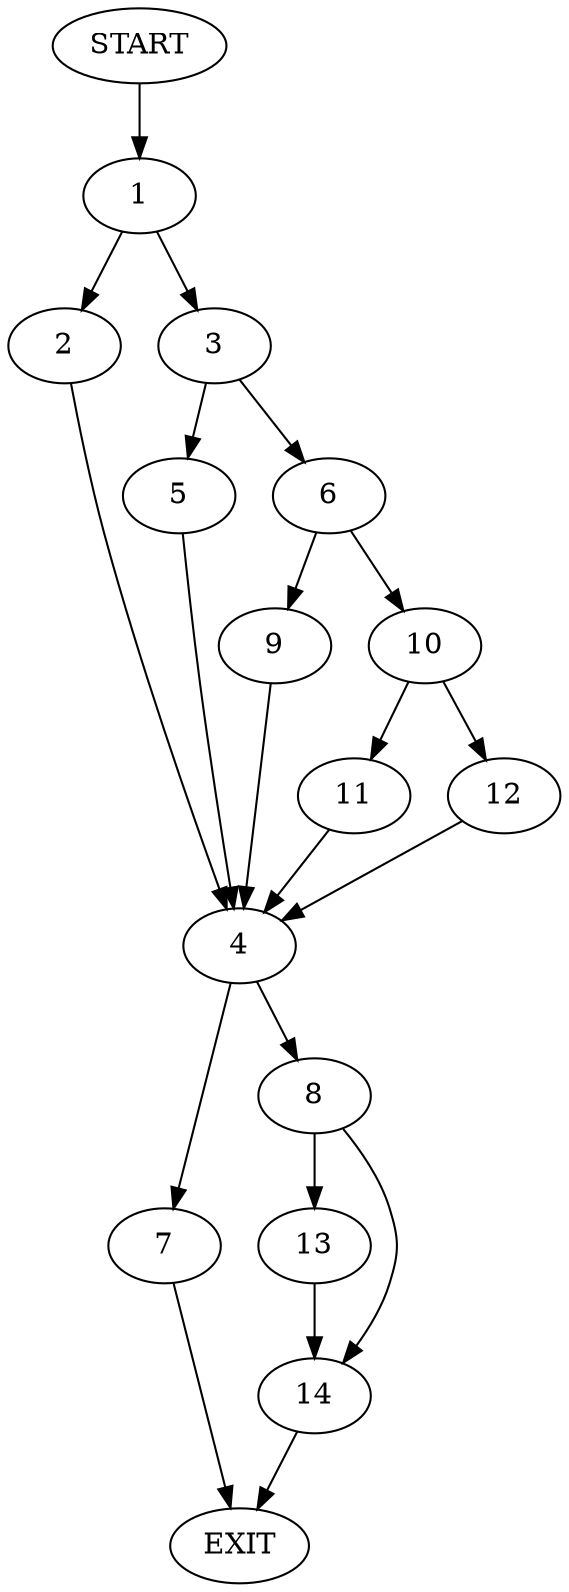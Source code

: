 digraph {
0 [label="START"]
15 [label="EXIT"]
0 -> 1
1 -> 2
1 -> 3
2 -> 4
3 -> 5
3 -> 6
4 -> 7
4 -> 8
5 -> 4
6 -> 9
6 -> 10
9 -> 4
10 -> 11
10 -> 12
11 -> 4
12 -> 4
7 -> 15
8 -> 13
8 -> 14
14 -> 15
13 -> 14
}
